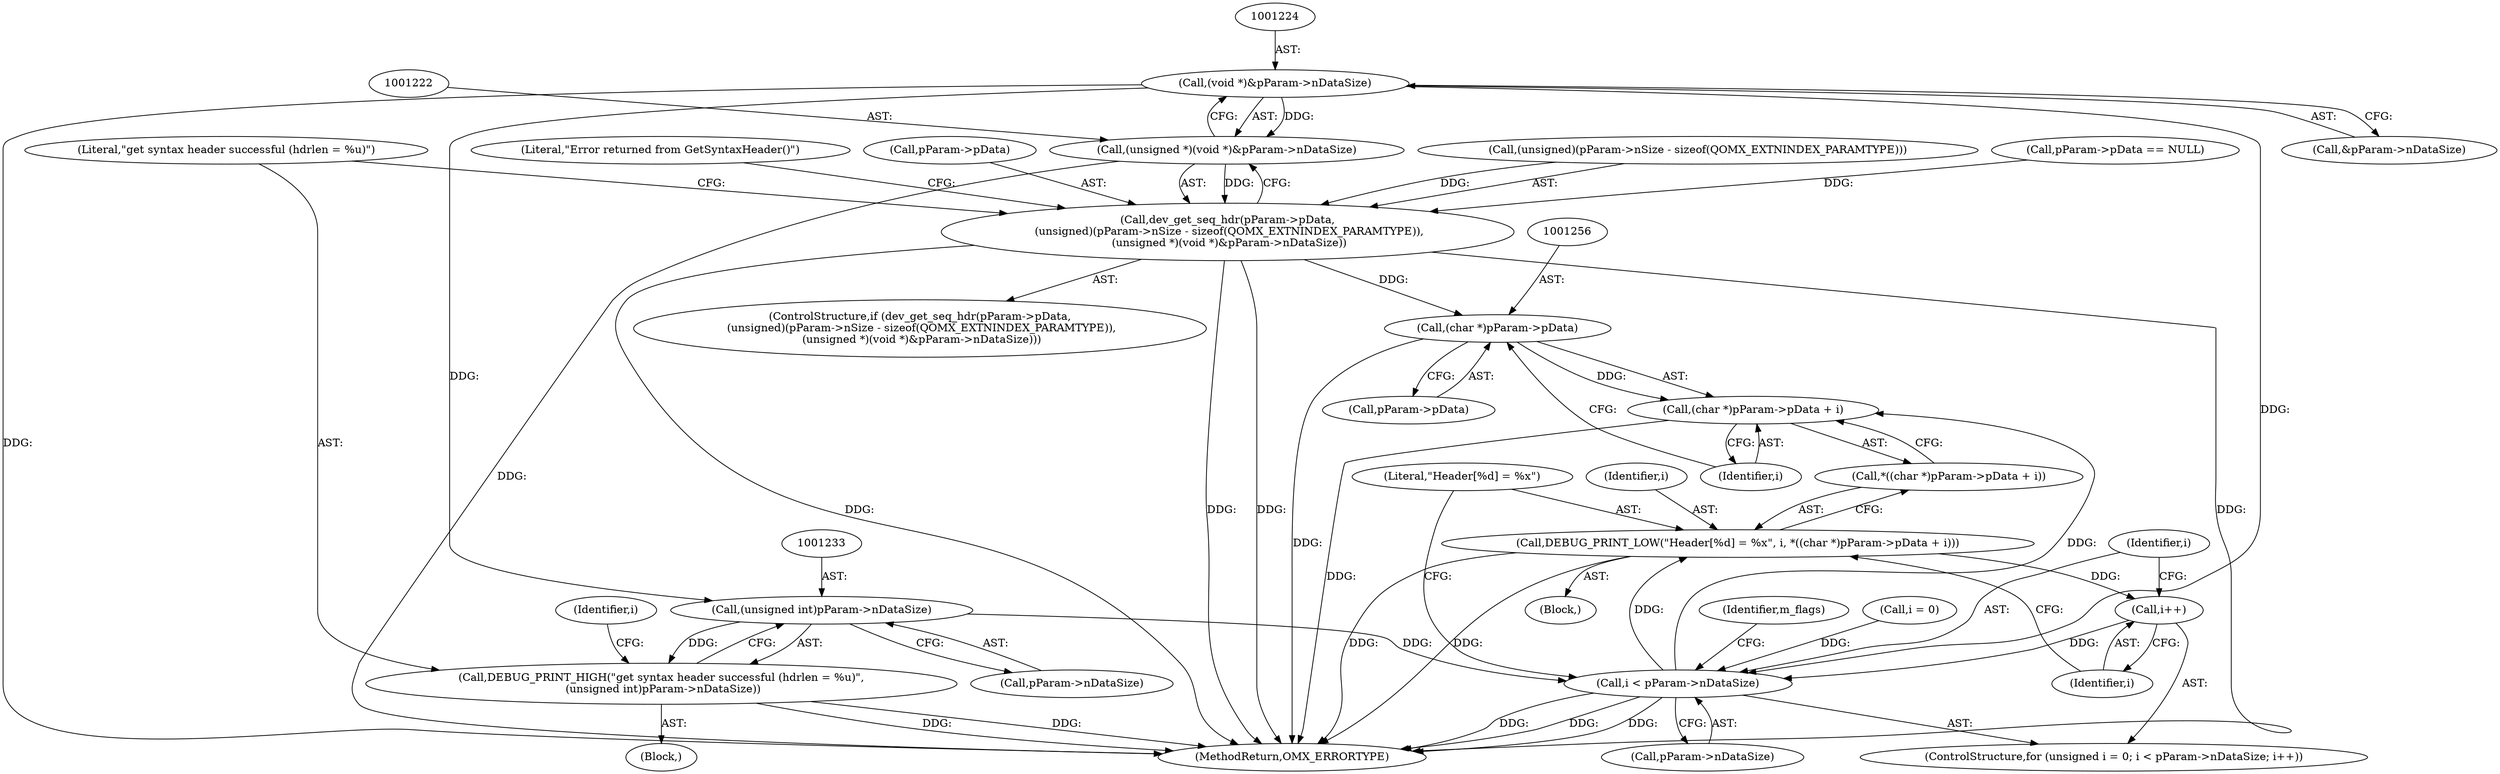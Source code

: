 digraph "0_Android_560ccdb509a7b86186fac0fce1b25bd9a3e6a6e8_5@pointer" {
"1001223" [label="(Call,(void *)&pParam->nDataSize)"];
"1001221" [label="(Call,(unsigned *)(void *)&pParam->nDataSize)"];
"1001209" [label="(Call,dev_get_seq_hdr(pParam->pData,\n (unsigned)(pParam->nSize - sizeof(QOMX_EXTNINDEX_PARAMTYPE)),\n (unsigned *)(void *)&pParam->nDataSize))"];
"1001255" [label="(Call,(char *)pParam->pData)"];
"1001254" [label="(Call,(char *)pParam->pData + i)"];
"1001232" [label="(Call,(unsigned int)pParam->nDataSize)"];
"1001230" [label="(Call,DEBUG_PRINT_HIGH(\"get syntax header successful (hdrlen = %u)\",\n (unsigned int)pParam->nDataSize))"];
"1001242" [label="(Call,i < pParam->nDataSize)"];
"1001250" [label="(Call,DEBUG_PRINT_LOW(\"Header[%d] = %x\", i, *((char *)pParam->pData + i)))"];
"1001247" [label="(Call,i++)"];
"1001230" [label="(Call,DEBUG_PRINT_HIGH(\"get syntax header successful (hdrlen = %u)\",\n (unsigned int)pParam->nDataSize))"];
"1001223" [label="(Call,(void *)&pParam->nDataSize)"];
"1001166" [label="(Call,pParam->pData == NULL)"];
"1001225" [label="(Call,&pParam->nDataSize)"];
"1001239" [label="(Call,i = 0)"];
"1001232" [label="(Call,(unsigned int)pParam->nDataSize)"];
"1001213" [label="(Call,(unsigned)(pParam->nSize - sizeof(QOMX_EXTNINDEX_PARAMTYPE)))"];
"1001242" [label="(Call,i < pParam->nDataSize)"];
"1001254" [label="(Call,(char *)pParam->pData + i)"];
"1001209" [label="(Call,dev_get_seq_hdr(pParam->pData,\n (unsigned)(pParam->nSize - sizeof(QOMX_EXTNINDEX_PARAMTYPE)),\n (unsigned *)(void *)&pParam->nDataSize))"];
"1001243" [label="(Identifier,i)"];
"1001251" [label="(Literal,\"Header[%d] = %x\")"];
"1001247" [label="(Call,i++)"];
"1001444" [label="(MethodReturn,OMX_ERRORTYPE)"];
"1001250" [label="(Call,DEBUG_PRINT_LOW(\"Header[%d] = %x\", i, *((char *)pParam->pData + i)))"];
"1001237" [label="(ControlStructure,for (unsigned i = 0; i < pParam->nDataSize; i++))"];
"1001234" [label="(Call,pParam->nDataSize)"];
"1001264" [label="(Literal,\"Error returned from GetSyntaxHeader()\")"];
"1001210" [label="(Call,pParam->pData)"];
"1001249" [label="(Block,)"];
"1001252" [label="(Identifier,i)"];
"1001253" [label="(Call,*((char *)pParam->pData + i))"];
"1001257" [label="(Call,pParam->pData)"];
"1001229" [label="(Block,)"];
"1001231" [label="(Literal,\"get syntax header successful (hdrlen = %u)\")"];
"1001240" [label="(Identifier,i)"];
"1001260" [label="(Identifier,i)"];
"1001208" [label="(ControlStructure,if (dev_get_seq_hdr(pParam->pData,\n (unsigned)(pParam->nSize - sizeof(QOMX_EXTNINDEX_PARAMTYPE)),\n (unsigned *)(void *)&pParam->nDataSize)))"];
"1001248" [label="(Identifier,i)"];
"1001221" [label="(Call,(unsigned *)(void *)&pParam->nDataSize)"];
"1001255" [label="(Call,(char *)pParam->pData)"];
"1001244" [label="(Call,pParam->nDataSize)"];
"1001270" [label="(Identifier,m_flags)"];
"1001223" -> "1001221"  [label="AST: "];
"1001223" -> "1001225"  [label="CFG: "];
"1001224" -> "1001223"  [label="AST: "];
"1001225" -> "1001223"  [label="AST: "];
"1001221" -> "1001223"  [label="CFG: "];
"1001223" -> "1001444"  [label="DDG: "];
"1001223" -> "1001221"  [label="DDG: "];
"1001223" -> "1001232"  [label="DDG: "];
"1001223" -> "1001242"  [label="DDG: "];
"1001221" -> "1001209"  [label="AST: "];
"1001222" -> "1001221"  [label="AST: "];
"1001209" -> "1001221"  [label="CFG: "];
"1001221" -> "1001444"  [label="DDG: "];
"1001221" -> "1001209"  [label="DDG: "];
"1001209" -> "1001208"  [label="AST: "];
"1001210" -> "1001209"  [label="AST: "];
"1001213" -> "1001209"  [label="AST: "];
"1001231" -> "1001209"  [label="CFG: "];
"1001264" -> "1001209"  [label="CFG: "];
"1001209" -> "1001444"  [label="DDG: "];
"1001209" -> "1001444"  [label="DDG: "];
"1001209" -> "1001444"  [label="DDG: "];
"1001209" -> "1001444"  [label="DDG: "];
"1001166" -> "1001209"  [label="DDG: "];
"1001213" -> "1001209"  [label="DDG: "];
"1001209" -> "1001255"  [label="DDG: "];
"1001255" -> "1001254"  [label="AST: "];
"1001255" -> "1001257"  [label="CFG: "];
"1001256" -> "1001255"  [label="AST: "];
"1001257" -> "1001255"  [label="AST: "];
"1001260" -> "1001255"  [label="CFG: "];
"1001255" -> "1001444"  [label="DDG: "];
"1001255" -> "1001254"  [label="DDG: "];
"1001254" -> "1001253"  [label="AST: "];
"1001254" -> "1001260"  [label="CFG: "];
"1001260" -> "1001254"  [label="AST: "];
"1001253" -> "1001254"  [label="CFG: "];
"1001254" -> "1001444"  [label="DDG: "];
"1001242" -> "1001254"  [label="DDG: "];
"1001232" -> "1001230"  [label="AST: "];
"1001232" -> "1001234"  [label="CFG: "];
"1001233" -> "1001232"  [label="AST: "];
"1001234" -> "1001232"  [label="AST: "];
"1001230" -> "1001232"  [label="CFG: "];
"1001232" -> "1001230"  [label="DDG: "];
"1001232" -> "1001242"  [label="DDG: "];
"1001230" -> "1001229"  [label="AST: "];
"1001231" -> "1001230"  [label="AST: "];
"1001240" -> "1001230"  [label="CFG: "];
"1001230" -> "1001444"  [label="DDG: "];
"1001230" -> "1001444"  [label="DDG: "];
"1001242" -> "1001237"  [label="AST: "];
"1001242" -> "1001244"  [label="CFG: "];
"1001243" -> "1001242"  [label="AST: "];
"1001244" -> "1001242"  [label="AST: "];
"1001251" -> "1001242"  [label="CFG: "];
"1001270" -> "1001242"  [label="CFG: "];
"1001242" -> "1001444"  [label="DDG: "];
"1001242" -> "1001444"  [label="DDG: "];
"1001242" -> "1001444"  [label="DDG: "];
"1001247" -> "1001242"  [label="DDG: "];
"1001239" -> "1001242"  [label="DDG: "];
"1001242" -> "1001250"  [label="DDG: "];
"1001250" -> "1001249"  [label="AST: "];
"1001250" -> "1001253"  [label="CFG: "];
"1001251" -> "1001250"  [label="AST: "];
"1001252" -> "1001250"  [label="AST: "];
"1001253" -> "1001250"  [label="AST: "];
"1001248" -> "1001250"  [label="CFG: "];
"1001250" -> "1001444"  [label="DDG: "];
"1001250" -> "1001444"  [label="DDG: "];
"1001250" -> "1001247"  [label="DDG: "];
"1001247" -> "1001237"  [label="AST: "];
"1001247" -> "1001248"  [label="CFG: "];
"1001248" -> "1001247"  [label="AST: "];
"1001243" -> "1001247"  [label="CFG: "];
}
